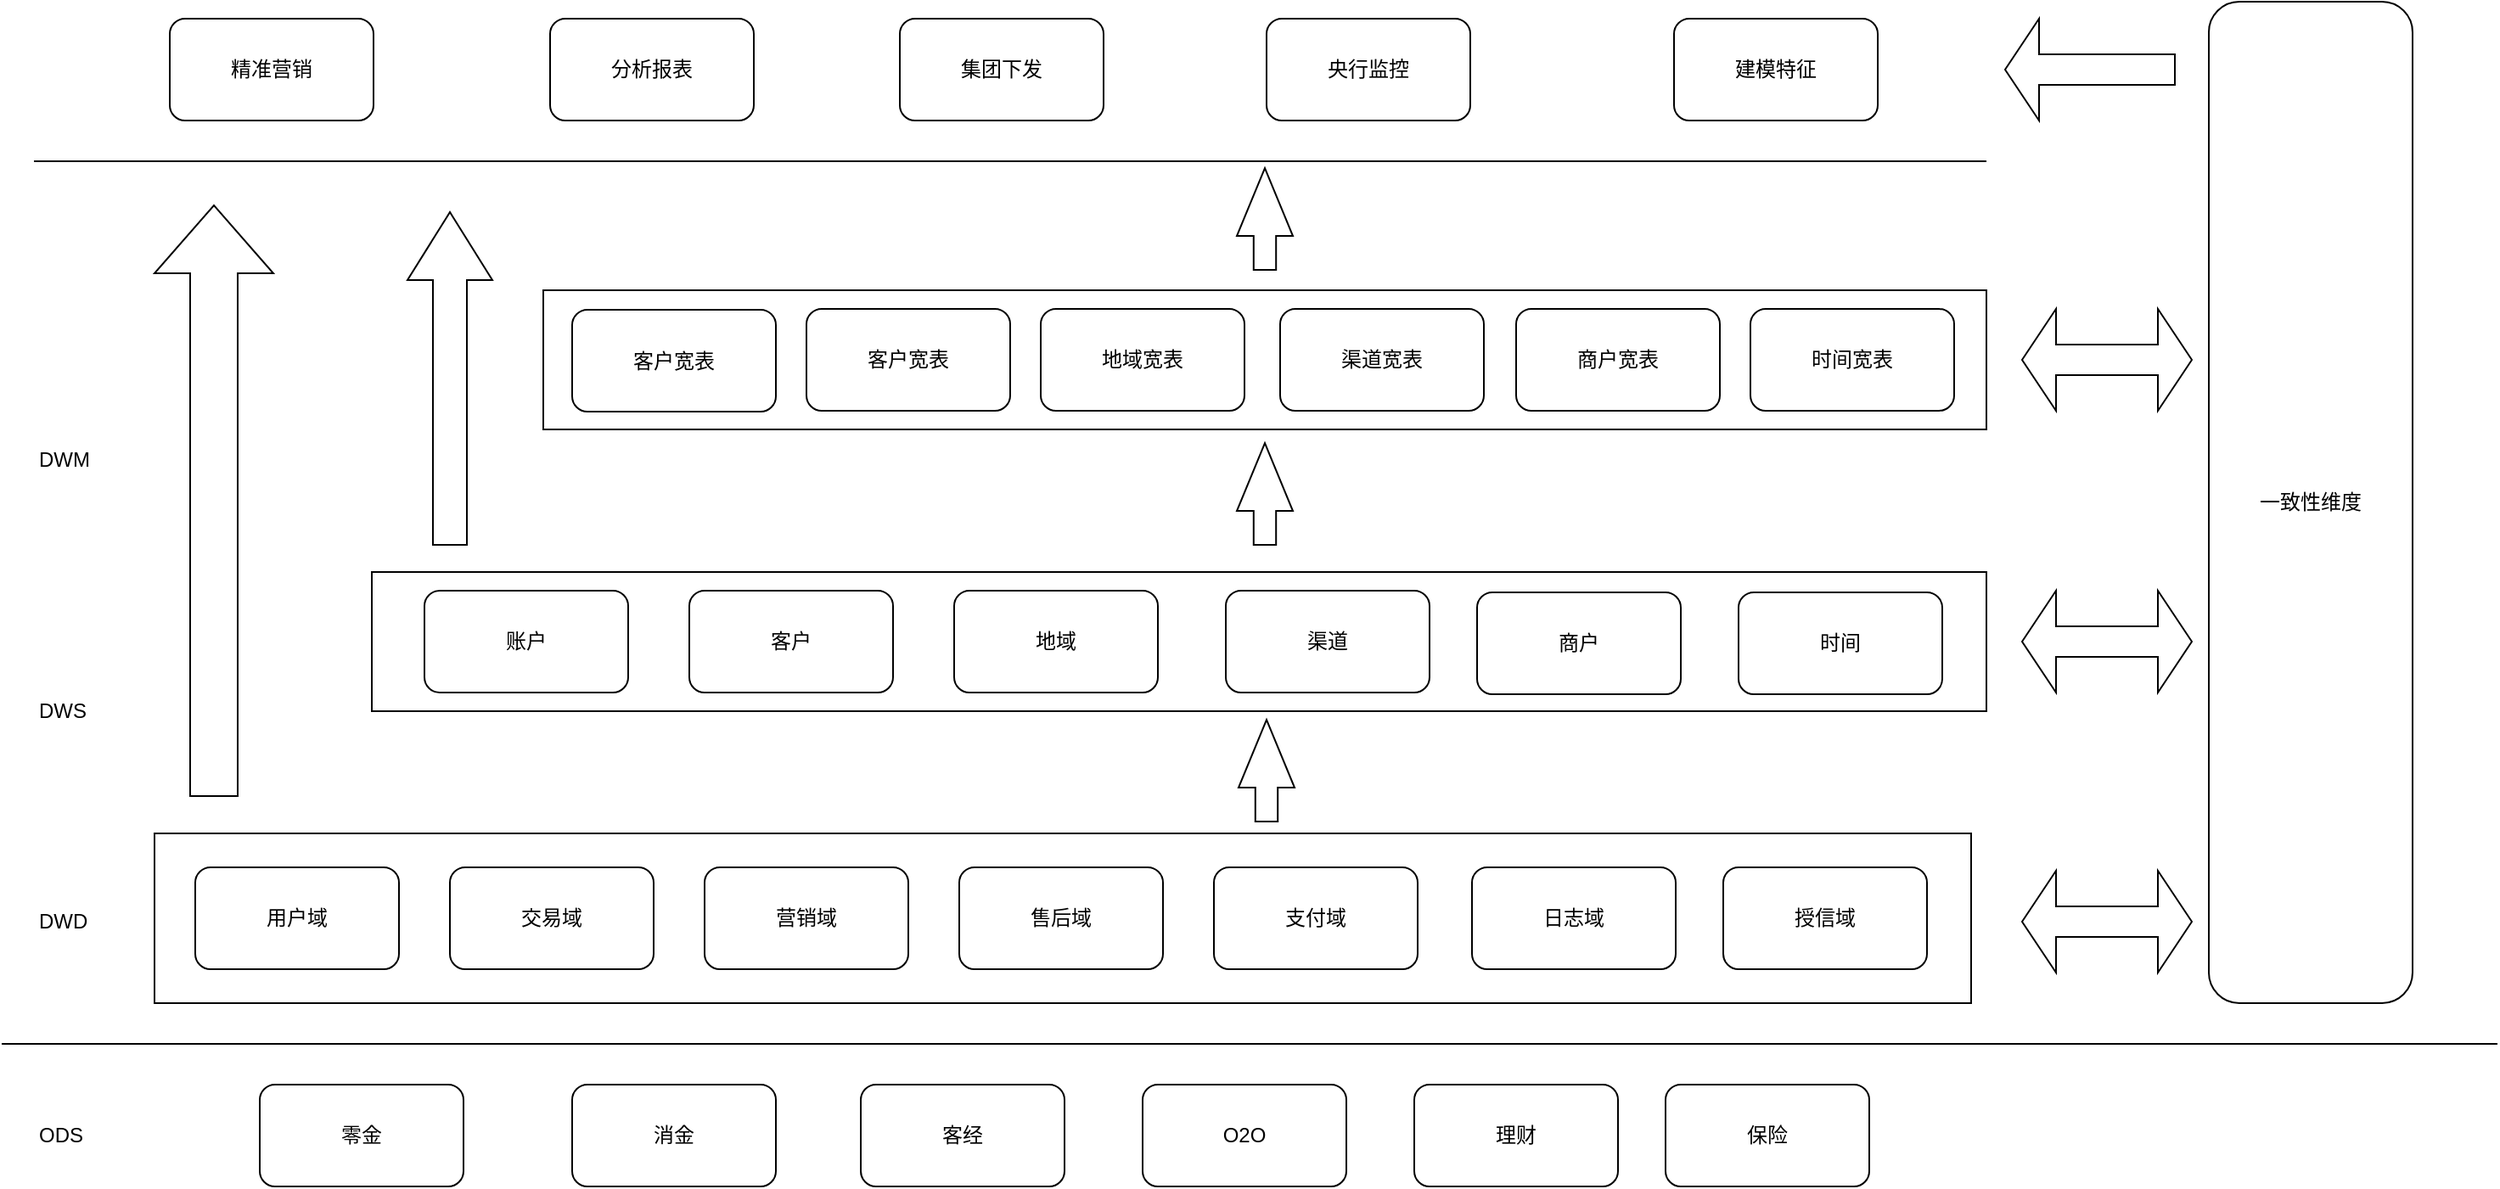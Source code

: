 <mxfile version="12.1.1" type="github" pages="1">
  <diagram id="rO88bBQkf12tWeXX_hEE" name="Page-1">
    <mxGraphModel dx="1287" dy="553" grid="1" gridSize="10" guides="1" tooltips="1" connect="1" arrows="1" fold="1" page="1" pageScale="1" pageWidth="850" pageHeight="1100" math="0" shadow="0">
      <root>
        <mxCell id="0"/>
        <mxCell id="1" parent="0"/>
        <mxCell id="psX3zDrPRgzzwhAWgTQv-37" value="" style="verticalLabelPosition=bottom;verticalAlign=top;html=1;shape=mxgraph.basic.rect;fillColor=#ffffff;fillColor2=none;strokeColor=#000000;strokeWidth=1;size=20;indent=5;" vertex="1" parent="1">
          <mxGeometry x="449" y="360" width="850" height="82" as="geometry"/>
        </mxCell>
        <mxCell id="psX3zDrPRgzzwhAWgTQv-36" value="" style="verticalLabelPosition=bottom;verticalAlign=top;html=1;shape=mxgraph.basic.rect;fillColor=#ffffff;fillColor2=none;strokeColor=#000000;strokeWidth=1;size=20;indent=5;" vertex="1" parent="1">
          <mxGeometry x="348" y="526" width="951" height="82" as="geometry"/>
        </mxCell>
        <mxCell id="psX3zDrPRgzzwhAWgTQv-35" value="" style="verticalLabelPosition=bottom;verticalAlign=top;html=1;shape=mxgraph.basic.rect;fillColor=#ffffff;fillColor2=none;strokeColor=#000000;strokeWidth=1;size=20;indent=5;" vertex="1" parent="1">
          <mxGeometry x="220" y="680" width="1070" height="100" as="geometry"/>
        </mxCell>
        <mxCell id="q-KNMTuY98r9B5Z6uWOA-2" value="用户域" style="rounded=1;whiteSpace=wrap;html=1;" vertex="1" parent="1">
          <mxGeometry x="244" y="700" width="120" height="60" as="geometry"/>
        </mxCell>
        <mxCell id="q-KNMTuY98r9B5Z6uWOA-3" value="交易域" style="rounded=1;whiteSpace=wrap;html=1;" vertex="1" parent="1">
          <mxGeometry x="394" y="700" width="120" height="60" as="geometry"/>
        </mxCell>
        <mxCell id="q-KNMTuY98r9B5Z6uWOA-4" value="营销域" style="rounded=1;whiteSpace=wrap;html=1;" vertex="1" parent="1">
          <mxGeometry x="544" y="700" width="120" height="60" as="geometry"/>
        </mxCell>
        <mxCell id="q-KNMTuY98r9B5Z6uWOA-5" value="售后域" style="rounded=1;whiteSpace=wrap;html=1;" vertex="1" parent="1">
          <mxGeometry x="694" y="700" width="120" height="60" as="geometry"/>
        </mxCell>
        <mxCell id="q-KNMTuY98r9B5Z6uWOA-6" value="支付域" style="rounded=1;whiteSpace=wrap;html=1;" vertex="1" parent="1">
          <mxGeometry x="844" y="700" width="120" height="60" as="geometry"/>
        </mxCell>
        <mxCell id="q-KNMTuY98r9B5Z6uWOA-7" value="日志域" style="rounded=1;whiteSpace=wrap;html=1;" vertex="1" parent="1">
          <mxGeometry x="996" y="700" width="120" height="60" as="geometry"/>
        </mxCell>
        <mxCell id="q-KNMTuY98r9B5Z6uWOA-8" value="授信域" style="rounded=1;whiteSpace=wrap;html=1;" vertex="1" parent="1">
          <mxGeometry x="1144" y="700" width="120" height="60" as="geometry"/>
        </mxCell>
        <mxCell id="psX3zDrPRgzzwhAWgTQv-2" value="账户" style="rounded=1;whiteSpace=wrap;html=1;" vertex="1" parent="1">
          <mxGeometry x="379" y="537" width="120" height="60" as="geometry"/>
        </mxCell>
        <mxCell id="psX3zDrPRgzzwhAWgTQv-3" value="客户" style="rounded=1;whiteSpace=wrap;html=1;" vertex="1" parent="1">
          <mxGeometry x="535" y="537" width="120" height="60" as="geometry"/>
        </mxCell>
        <mxCell id="psX3zDrPRgzzwhAWgTQv-4" value="地域" style="rounded=1;whiteSpace=wrap;html=1;" vertex="1" parent="1">
          <mxGeometry x="691" y="537" width="120" height="60" as="geometry"/>
        </mxCell>
        <mxCell id="psX3zDrPRgzzwhAWgTQv-5" value="渠道" style="rounded=1;whiteSpace=wrap;html=1;" vertex="1" parent="1">
          <mxGeometry x="851" y="537" width="120" height="60" as="geometry"/>
        </mxCell>
        <mxCell id="psX3zDrPRgzzwhAWgTQv-6" value="商户" style="rounded=1;whiteSpace=wrap;html=1;" vertex="1" parent="1">
          <mxGeometry x="999" y="538" width="120" height="60" as="geometry"/>
        </mxCell>
        <mxCell id="psX3zDrPRgzzwhAWgTQv-7" value="时间" style="rounded=1;whiteSpace=wrap;html=1;" vertex="1" parent="1">
          <mxGeometry x="1153" y="538" width="120" height="60" as="geometry"/>
        </mxCell>
        <mxCell id="psX3zDrPRgzzwhAWgTQv-9" value="DWD" style="text;html=1;resizable=0;points=[];autosize=1;align=left;verticalAlign=top;spacingTop=-4;" vertex="1" parent="1">
          <mxGeometry x="150" y="722" width="40" height="20" as="geometry"/>
        </mxCell>
        <mxCell id="psX3zDrPRgzzwhAWgTQv-10" value="DWS" style="text;html=1;resizable=0;points=[];autosize=1;align=left;verticalAlign=top;spacingTop=-4;" vertex="1" parent="1">
          <mxGeometry x="150" y="598" width="40" height="20" as="geometry"/>
        </mxCell>
        <mxCell id="psX3zDrPRgzzwhAWgTQv-11" value="客户宽表" style="rounded=1;whiteSpace=wrap;html=1;" vertex="1" parent="1">
          <mxGeometry x="604" y="371" width="120" height="60" as="geometry"/>
        </mxCell>
        <mxCell id="psX3zDrPRgzzwhAWgTQv-12" value="地域宽表" style="rounded=1;whiteSpace=wrap;html=1;" vertex="1" parent="1">
          <mxGeometry x="742" y="371" width="120" height="60" as="geometry"/>
        </mxCell>
        <mxCell id="psX3zDrPRgzzwhAWgTQv-13" value="客户宽表" style="rounded=1;whiteSpace=wrap;html=1;" vertex="1" parent="1">
          <mxGeometry x="466" y="371.5" width="120" height="60" as="geometry"/>
        </mxCell>
        <mxCell id="psX3zDrPRgzzwhAWgTQv-14" value="渠道宽表" style="rounded=1;whiteSpace=wrap;html=1;" vertex="1" parent="1">
          <mxGeometry x="883" y="371" width="120" height="60" as="geometry"/>
        </mxCell>
        <mxCell id="psX3zDrPRgzzwhAWgTQv-15" value="商户宽表" style="rounded=1;whiteSpace=wrap;html=1;" vertex="1" parent="1">
          <mxGeometry x="1022" y="371" width="120" height="60" as="geometry"/>
        </mxCell>
        <mxCell id="psX3zDrPRgzzwhAWgTQv-16" value="时间宽表" style="rounded=1;whiteSpace=wrap;html=1;" vertex="1" parent="1">
          <mxGeometry x="1160" y="371" width="120" height="60" as="geometry"/>
        </mxCell>
        <mxCell id="psX3zDrPRgzzwhAWgTQv-17" value="DWM" style="text;html=1;resizable=0;points=[];autosize=1;align=left;verticalAlign=top;spacingTop=-4;" vertex="1" parent="1">
          <mxGeometry x="150" y="450" width="50" height="20" as="geometry"/>
        </mxCell>
        <mxCell id="psX3zDrPRgzzwhAWgTQv-21" value="零金" style="rounded=1;whiteSpace=wrap;html=1;" vertex="1" parent="1">
          <mxGeometry x="282" y="828" width="120" height="60" as="geometry"/>
        </mxCell>
        <mxCell id="psX3zDrPRgzzwhAWgTQv-22" value="消金" style="rounded=1;whiteSpace=wrap;html=1;" vertex="1" parent="1">
          <mxGeometry x="466" y="828" width="120" height="60" as="geometry"/>
        </mxCell>
        <mxCell id="psX3zDrPRgzzwhAWgTQv-23" value="ODS" style="text;html=1;resizable=0;points=[];autosize=1;align=left;verticalAlign=top;spacingTop=-4;" vertex="1" parent="1">
          <mxGeometry x="150" y="848" width="40" height="20" as="geometry"/>
        </mxCell>
        <mxCell id="psX3zDrPRgzzwhAWgTQv-24" value="客经" style="rounded=1;whiteSpace=wrap;html=1;" vertex="1" parent="1">
          <mxGeometry x="636" y="828" width="120" height="60" as="geometry"/>
        </mxCell>
        <mxCell id="psX3zDrPRgzzwhAWgTQv-25" value="O2O" style="rounded=1;whiteSpace=wrap;html=1;" vertex="1" parent="1">
          <mxGeometry x="802" y="828" width="120" height="60" as="geometry"/>
        </mxCell>
        <mxCell id="psX3zDrPRgzzwhAWgTQv-26" value="理财" style="rounded=1;whiteSpace=wrap;html=1;" vertex="1" parent="1">
          <mxGeometry x="962" y="828" width="120" height="60" as="geometry"/>
        </mxCell>
        <mxCell id="psX3zDrPRgzzwhAWgTQv-27" value="保险" style="rounded=1;whiteSpace=wrap;html=1;" vertex="1" parent="1">
          <mxGeometry x="1110" y="828" width="120" height="60" as="geometry"/>
        </mxCell>
        <mxCell id="psX3zDrPRgzzwhAWgTQv-28" value="精准营销" style="rounded=1;whiteSpace=wrap;html=1;" vertex="1" parent="1">
          <mxGeometry x="229" y="200" width="120" height="60" as="geometry"/>
        </mxCell>
        <mxCell id="psX3zDrPRgzzwhAWgTQv-29" value="分析报表" style="rounded=1;whiteSpace=wrap;html=1;" vertex="1" parent="1">
          <mxGeometry x="453" y="200" width="120" height="60" as="geometry"/>
        </mxCell>
        <mxCell id="psX3zDrPRgzzwhAWgTQv-30" value="集团下发" style="rounded=1;whiteSpace=wrap;html=1;" vertex="1" parent="1">
          <mxGeometry x="659" y="200" width="120" height="60" as="geometry"/>
        </mxCell>
        <mxCell id="psX3zDrPRgzzwhAWgTQv-31" value="央行监控" style="rounded=1;whiteSpace=wrap;html=1;" vertex="1" parent="1">
          <mxGeometry x="875" y="200" width="120" height="60" as="geometry"/>
        </mxCell>
        <mxCell id="psX3zDrPRgzzwhAWgTQv-32" value="建模特征" style="rounded=1;whiteSpace=wrap;html=1;" vertex="1" parent="1">
          <mxGeometry x="1115" y="200" width="120" height="60" as="geometry"/>
        </mxCell>
        <mxCell id="psX3zDrPRgzzwhAWgTQv-46" value="" style="line;strokeWidth=1;fillColor=none;align=left;verticalAlign=middle;spacingTop=-1;spacingLeft=3;spacingRight=3;rotatable=0;labelPosition=right;points=[];portConstraint=eastwest;fontSize=12;" vertex="1" parent="1">
          <mxGeometry x="149" y="280" width="1150" height="8" as="geometry"/>
        </mxCell>
        <mxCell id="psX3zDrPRgzzwhAWgTQv-48" value="" style="line;strokeWidth=1;fillColor=none;align=left;verticalAlign=middle;spacingTop=-1;spacingLeft=3;spacingRight=3;rotatable=0;labelPosition=right;points=[];portConstraint=eastwest;fontSize=12;" vertex="1" parent="1">
          <mxGeometry x="130" y="800" width="1470" height="8" as="geometry"/>
        </mxCell>
        <mxCell id="psX3zDrPRgzzwhAWgTQv-49" value="" style="html=1;shadow=0;dashed=0;align=center;verticalAlign=middle;shape=mxgraph.arrows2.arrow;dy=0.6;dx=40;direction=north;notch=0;" vertex="1" parent="1">
          <mxGeometry x="220" y="310" width="70" height="348" as="geometry"/>
        </mxCell>
        <mxCell id="psX3zDrPRgzzwhAWgTQv-50" value="" style="html=1;shadow=0;dashed=0;align=center;verticalAlign=middle;shape=mxgraph.arrows2.arrow;dy=0.6;dx=40;direction=north;notch=0;" vertex="1" parent="1">
          <mxGeometry x="369" y="314" width="50" height="196" as="geometry"/>
        </mxCell>
        <mxCell id="psX3zDrPRgzzwhAWgTQv-51" value="" style="html=1;shadow=0;dashed=0;align=center;verticalAlign=middle;shape=mxgraph.arrows2.arrow;dy=0.6;dx=40;direction=north;notch=0;" vertex="1" parent="1">
          <mxGeometry x="857.5" y="288" width="33" height="60" as="geometry"/>
        </mxCell>
        <mxCell id="psX3zDrPRgzzwhAWgTQv-55" value="" style="html=1;shadow=0;dashed=0;align=center;verticalAlign=middle;shape=mxgraph.arrows2.arrow;dy=0.6;dx=40;direction=north;notch=0;" vertex="1" parent="1">
          <mxGeometry x="857.5" y="450" width="33" height="60" as="geometry"/>
        </mxCell>
        <mxCell id="psX3zDrPRgzzwhAWgTQv-56" value="" style="html=1;shadow=0;dashed=0;align=center;verticalAlign=middle;shape=mxgraph.arrows2.arrow;dy=0.6;dx=40;direction=north;notch=0;" vertex="1" parent="1">
          <mxGeometry x="858.5" y="613" width="33" height="60" as="geometry"/>
        </mxCell>
        <mxCell id="psX3zDrPRgzzwhAWgTQv-57" value="一致性维度" style="rounded=1;whiteSpace=wrap;html=1;" vertex="1" parent="1">
          <mxGeometry x="1430" y="190" width="120" height="590" as="geometry"/>
        </mxCell>
        <mxCell id="psX3zDrPRgzzwhAWgTQv-60" value="" style="shape=doubleArrow;whiteSpace=wrap;html=1;" vertex="1" parent="1">
          <mxGeometry x="1320" y="702" width="100" height="60" as="geometry"/>
        </mxCell>
        <mxCell id="psX3zDrPRgzzwhAWgTQv-61" value="" style="shape=doubleArrow;whiteSpace=wrap;html=1;" vertex="1" parent="1">
          <mxGeometry x="1320" y="537" width="100" height="60" as="geometry"/>
        </mxCell>
        <mxCell id="psX3zDrPRgzzwhAWgTQv-62" value="" style="shape=doubleArrow;whiteSpace=wrap;html=1;" vertex="1" parent="1">
          <mxGeometry x="1320" y="371" width="100" height="60" as="geometry"/>
        </mxCell>
        <mxCell id="psX3zDrPRgzzwhAWgTQv-63" value="" style="shape=singleArrow;direction=west;whiteSpace=wrap;html=1;" vertex="1" parent="1">
          <mxGeometry x="1310" y="200" width="100" height="60" as="geometry"/>
        </mxCell>
      </root>
    </mxGraphModel>
  </diagram>
</mxfile>
